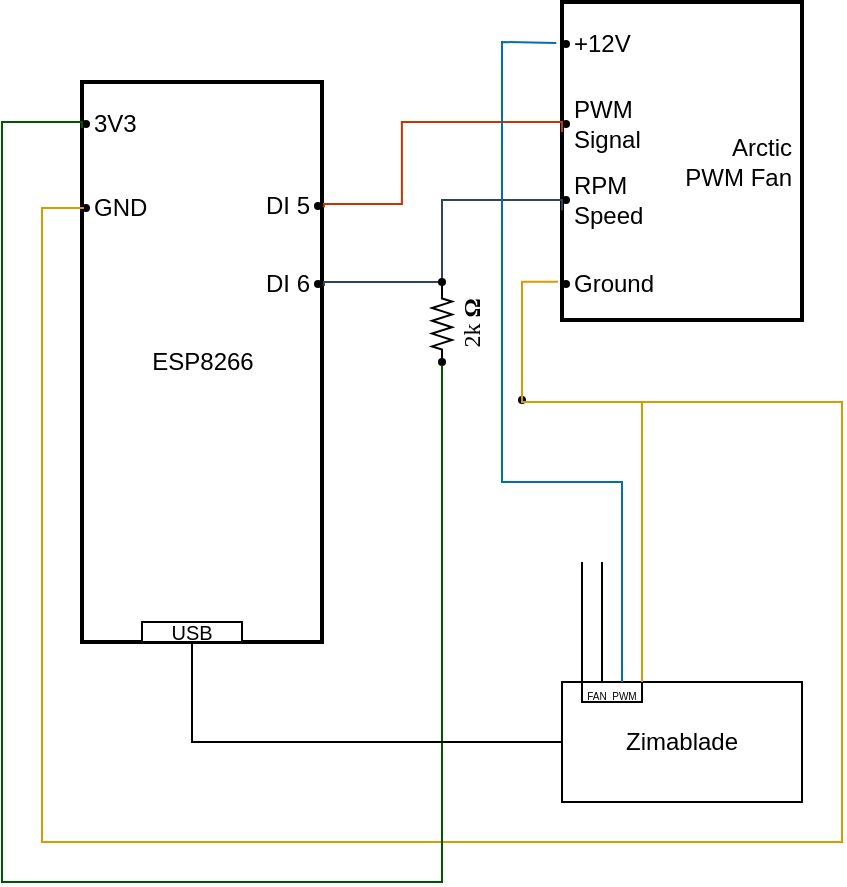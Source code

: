 <mxfile version="24.8.0">
  <diagram name="Page-1" id="7e0a89b8-554c-2b80-1dc8-d5c74ca68de4">
    <mxGraphModel dx="470" dy="246" grid="1" gridSize="10" guides="1" tooltips="1" connect="1" arrows="1" fold="1" page="1" pageScale="1" pageWidth="1100" pageHeight="850" background="#ffffff" math="0" shadow="0">
      <root>
        <mxCell id="0" />
        <mxCell id="1" parent="0" />
        <mxCell id="2" value="2k &lt;b&gt;Ω&lt;/b&gt;" style="verticalLabelPosition=bottom;shadow=0;dashed=0;align=center;html=1;verticalAlign=top;strokeWidth=1;shape=mxgraph.electrical.resistors.resistor_2;rounded=1;comic=0;labelBackgroundColor=none;fontFamily=Verdana;fontSize=12;rotation=-90;spacing=-2;" parent="1" vertex="1">
          <mxGeometry x="240" y="196" width="40" height="10" as="geometry" />
        </mxCell>
        <mxCell id="3" value="ESP8266" style="verticalLabelPosition=middle;verticalAlign=middle;html=1;shape=mxgraph.basic.rect;fillColor2=none;strokeWidth=2;size=20;indent=5;labelPosition=center;align=center;fontFamily=Helvetica;" parent="1" vertex="1">
          <mxGeometry x="80" y="80" width="120" height="280" as="geometry" />
        </mxCell>
        <mxCell id="4" value="&lt;div&gt;&lt;br&gt;&lt;/div&gt;" style="ellipse;whiteSpace=wrap;html=1;rounded=1;shadow=0;comic=0;labelBackgroundColor=none;strokeColor=none;strokeWidth=2;fillColor=#000000;fontFamily=Verdana;fontSize=12;align=left;labelPosition=right;verticalLabelPosition=middle;verticalAlign=middle;" parent="1" vertex="1">
          <mxGeometry x="298" y="237" width="4" height="4" as="geometry" />
        </mxCell>
        <mxCell id="11" value="3V3" style="ellipse;whiteSpace=wrap;html=1;rounded=1;shadow=0;comic=0;labelBackgroundColor=none;strokeColor=none;strokeWidth=2;fillColor=#000000;fontFamily=Helvetica;fontSize=12;align=left;labelPosition=right;verticalLabelPosition=middle;verticalAlign=middle;perimeterSpacing=0;" parent="1" vertex="1">
          <mxGeometry x="80" y="99" width="4" height="4" as="geometry" />
        </mxCell>
        <mxCell id="12" value="GND" style="ellipse;whiteSpace=wrap;html=1;rounded=1;shadow=0;comic=0;labelBackgroundColor=none;strokeColor=none;strokeWidth=2;fillColor=#000000;fontFamily=Helvetica;fontSize=12;align=left;labelPosition=right;verticalLabelPosition=middle;verticalAlign=middle;perimeterSpacing=0;" parent="1" vertex="1">
          <mxGeometry x="80" y="141" width="4" height="4" as="geometry" />
        </mxCell>
        <mxCell id="19" value="DI 5" style="ellipse;html=1;rounded=1;shadow=0;comic=0;strokeColor=none;strokeWidth=2;fillColor=#000000;align=left;labelPosition=left;verticalLabelPosition=middle;verticalAlign=middle;perimeterSpacing=0;spacingRight=0;aspect=fixed;spacing=-20;" parent="1" vertex="1">
          <mxGeometry x="196" y="140" width="4" height="4" as="geometry" />
        </mxCell>
        <mxCell id="20" value="DI 6" style="ellipse;html=1;rounded=1;shadow=0;comic=0;labelBackgroundColor=none;strokeColor=none;strokeWidth=2;fillColor=#000000;fontFamily=Helvetica;fontSize=12;align=left;labelPosition=left;verticalLabelPosition=middle;verticalAlign=middle;perimeterSpacing=0;spacing=-20;" parent="1" vertex="1">
          <mxGeometry x="196" y="179" width="4" height="4" as="geometry" />
        </mxCell>
        <mxCell id="31" value="&lt;div&gt;Arctic&lt;/div&gt;&lt;div&gt;PWM Fan&lt;br&gt;&lt;/div&gt;" style="verticalLabelPosition=middle;verticalAlign=middle;html=1;shape=mxgraph.basic.rect;fillColor2=none;strokeWidth=2;size=20;indent=5;labelPosition=center;align=right;fontFamily=Helvetica;spacingRight=4;" parent="1" vertex="1">
          <mxGeometry x="320" y="40" width="120" height="159" as="geometry" />
        </mxCell>
        <mxCell id="32" value="+12V" style="ellipse;whiteSpace=wrap;html=1;rounded=1;shadow=0;comic=0;labelBackgroundColor=none;strokeColor=none;strokeWidth=2;fillColor=#000000;fontFamily=Helvetica;fontSize=12;align=left;labelPosition=right;verticalLabelPosition=middle;verticalAlign=middle;" parent="1" vertex="1">
          <mxGeometry x="320" y="59" width="4" height="4" as="geometry" />
        </mxCell>
        <mxCell id="33" value="PWM Signal" style="ellipse;whiteSpace=wrap;html=1;rounded=1;shadow=0;comic=0;labelBackgroundColor=none;strokeColor=none;strokeWidth=2;fillColor=#000000;fontFamily=Helvetica;fontSize=12;align=left;labelPosition=right;verticalLabelPosition=middle;verticalAlign=middle;" parent="1" vertex="1">
          <mxGeometry x="320" y="99" width="4" height="4" as="geometry" />
        </mxCell>
        <mxCell id="34" value="RPM Speed" style="ellipse;whiteSpace=wrap;html=1;rounded=1;shadow=0;comic=0;labelBackgroundColor=none;strokeColor=none;strokeWidth=2;fillColor=#000000;fontFamily=Helvetica;fontSize=12;align=left;labelPosition=right;verticalLabelPosition=middle;verticalAlign=middle;" parent="1" vertex="1">
          <mxGeometry x="320" y="137" width="4" height="4" as="geometry" />
        </mxCell>
        <mxCell id="35" value="Ground" style="ellipse;whiteSpace=wrap;html=1;rounded=1;shadow=0;comic=0;labelBackgroundColor=none;strokeColor=none;strokeWidth=2;fillColor=#000000;fontFamily=Helvetica;fontSize=12;align=left;labelPosition=right;verticalLabelPosition=middle;verticalAlign=middle;" parent="1" vertex="1">
          <mxGeometry x="320" y="179" width="4" height="4" as="geometry" />
        </mxCell>
        <mxCell id="42" style="edgeStyle=orthogonalEdgeStyle;rounded=0;orthogonalLoop=1;jettySize=auto;html=1;exitX=1;exitY=1;exitDx=0;exitDy=0;entryX=-0.008;entryY=0.157;entryDx=0;entryDy=0;fontFamily=Helvetica;endArrow=none;endFill=0;strokeWidth=1;entryPerimeter=0;fillColor=#fa6800;strokeColor=#C73500;" parent="1" edge="1">
          <mxGeometry relative="1" as="geometry">
            <mxPoint x="200.974" y="142.704" as="sourcePoint" />
            <mxPoint x="320.0" y="104.963" as="targetPoint" />
            <Array as="points">
              <mxPoint x="200.96" y="141" />
              <mxPoint x="239.96" y="141" />
              <mxPoint x="239.96" y="100" />
              <mxPoint x="319.96" y="100" />
            </Array>
          </mxGeometry>
        </mxCell>
        <mxCell id="43" style="edgeStyle=orthogonalEdgeStyle;rounded=0;orthogonalLoop=1;jettySize=auto;html=1;exitX=1;exitY=1;exitDx=0;exitDy=0;entryX=-0.008;entryY=0.157;entryDx=0;entryDy=0;fontFamily=Helvetica;endArrow=none;endFill=0;strokeWidth=1;entryPerimeter=0;fillColor=#647687;strokeColor=#314354;" parent="1" edge="1">
          <mxGeometry relative="1" as="geometry">
            <mxPoint x="200.974" y="182.004" as="sourcePoint" />
            <mxPoint x="320" y="144.263" as="targetPoint" />
            <Array as="points">
              <mxPoint x="201" y="180" />
              <mxPoint x="260" y="180" />
              <mxPoint x="260" y="139" />
              <mxPoint x="320" y="139" />
            </Array>
          </mxGeometry>
        </mxCell>
        <mxCell id="44" style="edgeStyle=orthogonalEdgeStyle;rounded=0;orthogonalLoop=1;jettySize=auto;html=1;fontFamily=Helvetica;endArrow=none;endFill=0;strokeWidth=1;entryX=0.008;entryY=0.225;entryDx=0;entryDy=0;entryPerimeter=0;exitX=-0.017;exitY=0.88;exitDx=0;exitDy=0;exitPerimeter=0;fillColor=#ffe6cc;strokeColor=#d79b00;" parent="1" source="31" target="3" edge="1">
          <mxGeometry relative="1" as="geometry">
            <mxPoint x="300" y="180" as="sourcePoint" />
            <mxPoint x="40" y="140" as="targetPoint" />
            <Array as="points">
              <mxPoint x="300" y="180" />
              <mxPoint x="300" y="240" />
              <mxPoint x="460" y="240" />
              <mxPoint x="460" y="460" />
              <mxPoint x="60" y="460" />
              <mxPoint x="60" y="143" />
            </Array>
          </mxGeometry>
        </mxCell>
        <mxCell id="47" style="edgeStyle=orthogonalEdgeStyle;rounded=0;orthogonalLoop=1;jettySize=auto;html=1;exitX=0.5;exitY=1;exitDx=0;exitDy=0;fontFamily=Helvetica;endArrow=none;endFill=0;strokeWidth=1;entryX=0;entryY=0.082;entryDx=0;entryDy=0;entryPerimeter=0;fillColor=#008a00;strokeColor=#005700;" parent="1" source="50" target="3" edge="1">
          <mxGeometry relative="1" as="geometry">
            <mxPoint x="319.04" y="319.966" as="sourcePoint" />
            <mxPoint x="60.96" y="163" as="targetPoint" />
            <Array as="points">
              <mxPoint x="260" y="480" />
              <mxPoint x="40" y="480" />
              <mxPoint x="40" y="100" />
              <mxPoint x="80" y="100" />
            </Array>
          </mxGeometry>
        </mxCell>
        <mxCell id="48" value="" style="ellipse;whiteSpace=wrap;html=1;rounded=1;shadow=0;comic=0;labelBackgroundColor=none;strokeColor=none;strokeWidth=2;fillColor=#000000;fontFamily=Helvetica;fontSize=12;align=left;labelPosition=right;verticalLabelPosition=middle;verticalAlign=middle;" parent="1" vertex="1">
          <mxGeometry x="258" y="178" width="4" height="4" as="geometry" />
        </mxCell>
        <mxCell id="50" value="" style="ellipse;whiteSpace=wrap;html=1;rounded=1;shadow=0;comic=0;labelBackgroundColor=none;strokeColor=none;strokeWidth=2;fillColor=#000000;fontFamily=Helvetica;fontSize=12;align=left;labelPosition=right;verticalLabelPosition=middle;verticalAlign=middle;" parent="1" vertex="1">
          <mxGeometry x="258" y="218" width="4" height="4" as="geometry" />
        </mxCell>
        <mxCell id="_Hi3OK0CSYtpdMk9XRyq-51" value="Zimablade" style="rounded=0;whiteSpace=wrap;html=1;align=center;" parent="1" vertex="1">
          <mxGeometry x="320" y="380" width="120" height="60" as="geometry" />
        </mxCell>
        <mxCell id="_Hi3OK0CSYtpdMk9XRyq-52" value="&lt;font style=&quot;font-size: 5px;&quot;&gt;FAN_PWM&lt;/font&gt;" style="rounded=0;whiteSpace=wrap;html=1;" parent="1" vertex="1">
          <mxGeometry x="330" y="380" width="30" height="10" as="geometry" />
        </mxCell>
        <mxCell id="_Hi3OK0CSYtpdMk9XRyq-53" value="" style="endArrow=none;html=1;rounded=0;exitX=1;exitY=0;exitDx=0;exitDy=0;entryX=-0.713;entryY=0.38;entryDx=0;entryDy=0;entryPerimeter=0;fillColor=#1ba1e2;strokeColor=#006EAF;" parent="1" target="32" edge="1">
          <mxGeometry width="50" height="50" relative="1" as="geometry">
            <mxPoint x="350" y="380" as="sourcePoint" />
            <mxPoint x="290" y="60" as="targetPoint" />
            <Array as="points">
              <mxPoint x="350" y="280" />
              <mxPoint x="290" y="280" />
              <mxPoint x="290" y="60" />
            </Array>
          </mxGeometry>
        </mxCell>
        <mxCell id="_Hi3OK0CSYtpdMk9XRyq-55" value="" style="endArrow=none;html=1;rounded=0;exitX=0.5;exitY=0;exitDx=0;exitDy=0;" parent="1" edge="1">
          <mxGeometry width="50" height="50" relative="1" as="geometry">
            <mxPoint x="340" y="380" as="sourcePoint" />
            <mxPoint x="340" y="320" as="targetPoint" />
          </mxGeometry>
        </mxCell>
        <mxCell id="_Hi3OK0CSYtpdMk9XRyq-57" value="" style="endArrow=none;html=1;rounded=0;exitX=0.5;exitY=0;exitDx=0;exitDy=0;fillColor=#ffe6cc;strokeColor=#d79b00;" parent="1" edge="1">
          <mxGeometry width="50" height="50" relative="1" as="geometry">
            <mxPoint x="360" y="380" as="sourcePoint" />
            <mxPoint x="360" y="240" as="targetPoint" />
          </mxGeometry>
        </mxCell>
        <mxCell id="_Hi3OK0CSYtpdMk9XRyq-58" value="" style="endArrow=none;html=1;rounded=0;exitX=0.5;exitY=0;exitDx=0;exitDy=0;" parent="1" edge="1">
          <mxGeometry width="50" height="50" relative="1" as="geometry">
            <mxPoint x="330" y="380" as="sourcePoint" />
            <mxPoint x="330" y="320" as="targetPoint" />
          </mxGeometry>
        </mxCell>
        <mxCell id="vPeDOApdYSOnZd_sRXSp-50" value="&lt;font style=&quot;font-size: 10px;&quot;&gt;USB&lt;/font&gt;" style="rounded=0;whiteSpace=wrap;html=1;" vertex="1" parent="1">
          <mxGeometry x="110" y="350" width="50" height="10" as="geometry" />
        </mxCell>
        <mxCell id="vPeDOApdYSOnZd_sRXSp-51" value="" style="endArrow=none;html=1;rounded=0;entryX=0.5;entryY=1;entryDx=0;entryDy=0;exitX=0;exitY=0.5;exitDx=0;exitDy=0;" edge="1" parent="1" source="_Hi3OK0CSYtpdMk9XRyq-51" target="vPeDOApdYSOnZd_sRXSp-50">
          <mxGeometry width="50" height="50" relative="1" as="geometry">
            <mxPoint x="135" y="400" as="sourcePoint" />
            <mxPoint x="300" y="350" as="targetPoint" />
            <Array as="points">
              <mxPoint x="135" y="410" />
            </Array>
          </mxGeometry>
        </mxCell>
      </root>
    </mxGraphModel>
  </diagram>
</mxfile>
